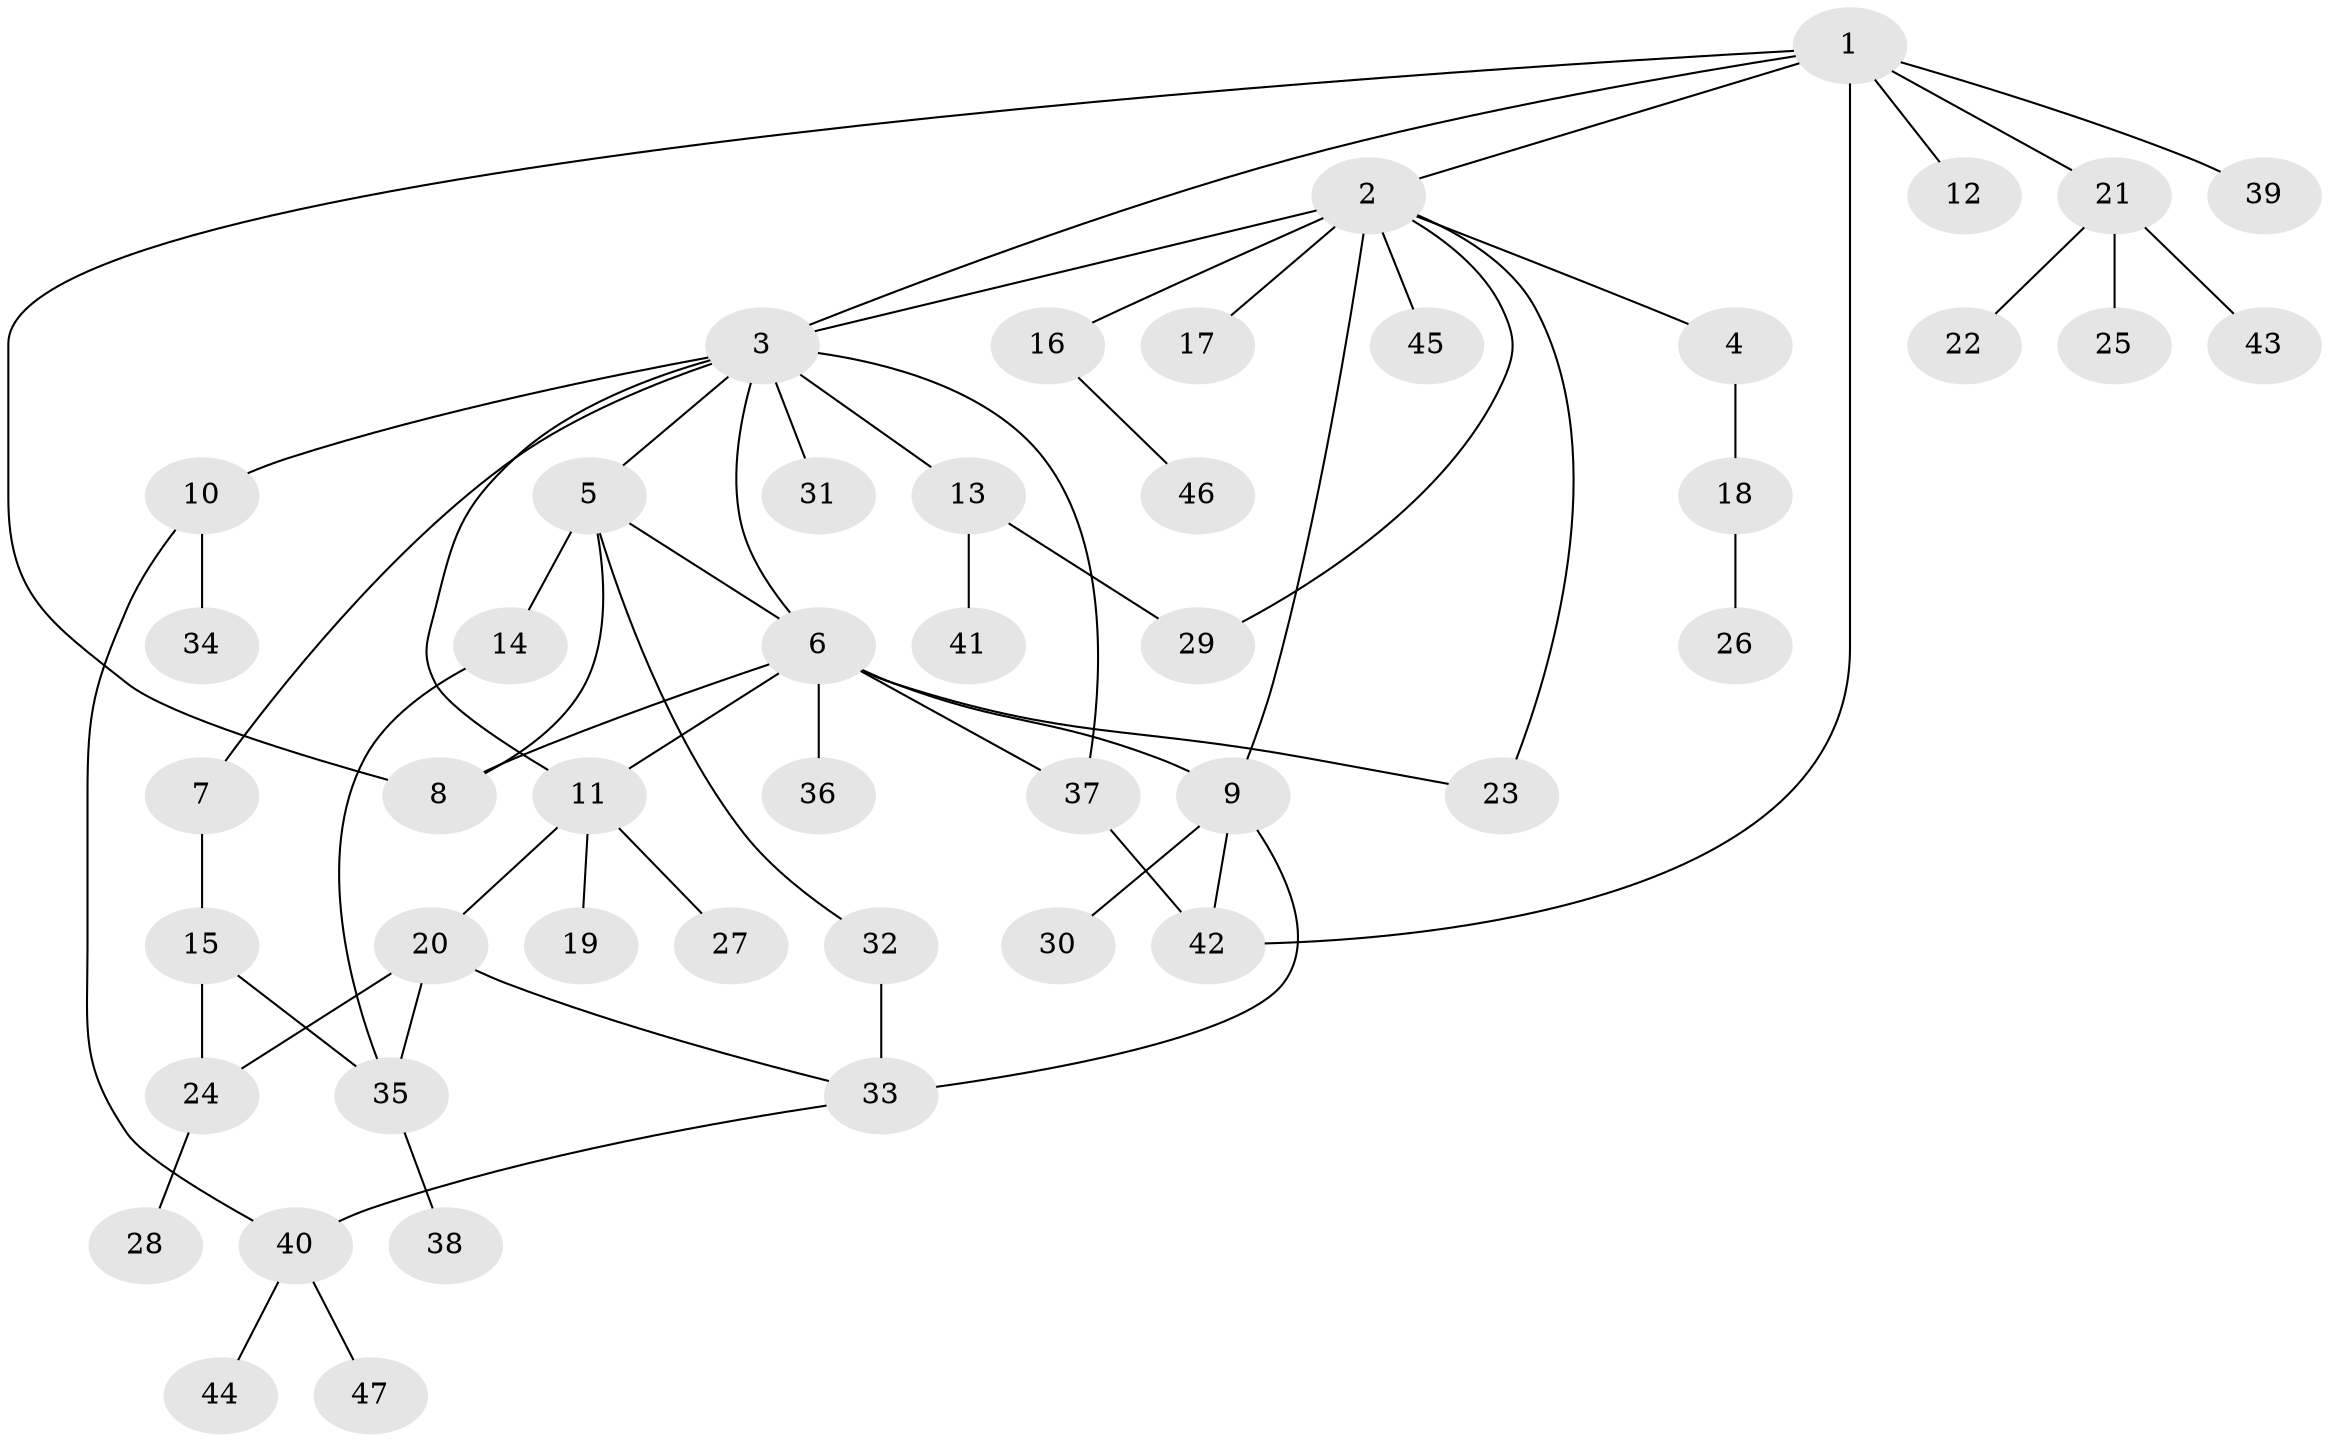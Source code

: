 // original degree distribution, {8: 0.01098901098901099, 11: 0.01098901098901099, 13: 0.01098901098901099, 3: 0.0989010989010989, 7: 0.01098901098901099, 10: 0.01098901098901099, 2: 0.17582417582417584, 5: 0.07692307692307693, 9: 0.02197802197802198, 4: 0.03296703296703297, 1: 0.5384615384615384}
// Generated by graph-tools (version 1.1) at 2025/35/03/09/25 02:35:39]
// undirected, 47 vertices, 63 edges
graph export_dot {
graph [start="1"]
  node [color=gray90,style=filled];
  1;
  2;
  3;
  4;
  5;
  6;
  7;
  8;
  9;
  10;
  11;
  12;
  13;
  14;
  15;
  16;
  17;
  18;
  19;
  20;
  21;
  22;
  23;
  24;
  25;
  26;
  27;
  28;
  29;
  30;
  31;
  32;
  33;
  34;
  35;
  36;
  37;
  38;
  39;
  40;
  41;
  42;
  43;
  44;
  45;
  46;
  47;
  1 -- 2 [weight=1.0];
  1 -- 3 [weight=1.0];
  1 -- 8 [weight=1.0];
  1 -- 12 [weight=1.0];
  1 -- 21 [weight=1.0];
  1 -- 39 [weight=1.0];
  1 -- 42 [weight=1.0];
  2 -- 3 [weight=1.0];
  2 -- 4 [weight=1.0];
  2 -- 9 [weight=2.0];
  2 -- 16 [weight=1.0];
  2 -- 17 [weight=1.0];
  2 -- 23 [weight=1.0];
  2 -- 29 [weight=1.0];
  2 -- 45 [weight=1.0];
  3 -- 5 [weight=1.0];
  3 -- 6 [weight=1.0];
  3 -- 7 [weight=1.0];
  3 -- 10 [weight=1.0];
  3 -- 11 [weight=1.0];
  3 -- 13 [weight=1.0];
  3 -- 31 [weight=1.0];
  3 -- 37 [weight=1.0];
  4 -- 18 [weight=1.0];
  5 -- 6 [weight=1.0];
  5 -- 8 [weight=1.0];
  5 -- 14 [weight=1.0];
  5 -- 32 [weight=1.0];
  6 -- 8 [weight=1.0];
  6 -- 9 [weight=1.0];
  6 -- 11 [weight=1.0];
  6 -- 23 [weight=1.0];
  6 -- 36 [weight=1.0];
  6 -- 37 [weight=1.0];
  7 -- 15 [weight=2.0];
  9 -- 30 [weight=2.0];
  9 -- 33 [weight=1.0];
  9 -- 42 [weight=1.0];
  10 -- 34 [weight=2.0];
  10 -- 40 [weight=1.0];
  11 -- 19 [weight=1.0];
  11 -- 20 [weight=1.0];
  11 -- 27 [weight=4.0];
  13 -- 29 [weight=1.0];
  13 -- 41 [weight=1.0];
  14 -- 35 [weight=1.0];
  15 -- 24 [weight=1.0];
  15 -- 35 [weight=1.0];
  16 -- 46 [weight=1.0];
  18 -- 26 [weight=1.0];
  20 -- 24 [weight=1.0];
  20 -- 33 [weight=1.0];
  20 -- 35 [weight=1.0];
  21 -- 22 [weight=1.0];
  21 -- 25 [weight=1.0];
  21 -- 43 [weight=1.0];
  24 -- 28 [weight=1.0];
  32 -- 33 [weight=7.0];
  33 -- 40 [weight=1.0];
  35 -- 38 [weight=1.0];
  37 -- 42 [weight=2.0];
  40 -- 44 [weight=1.0];
  40 -- 47 [weight=1.0];
}
